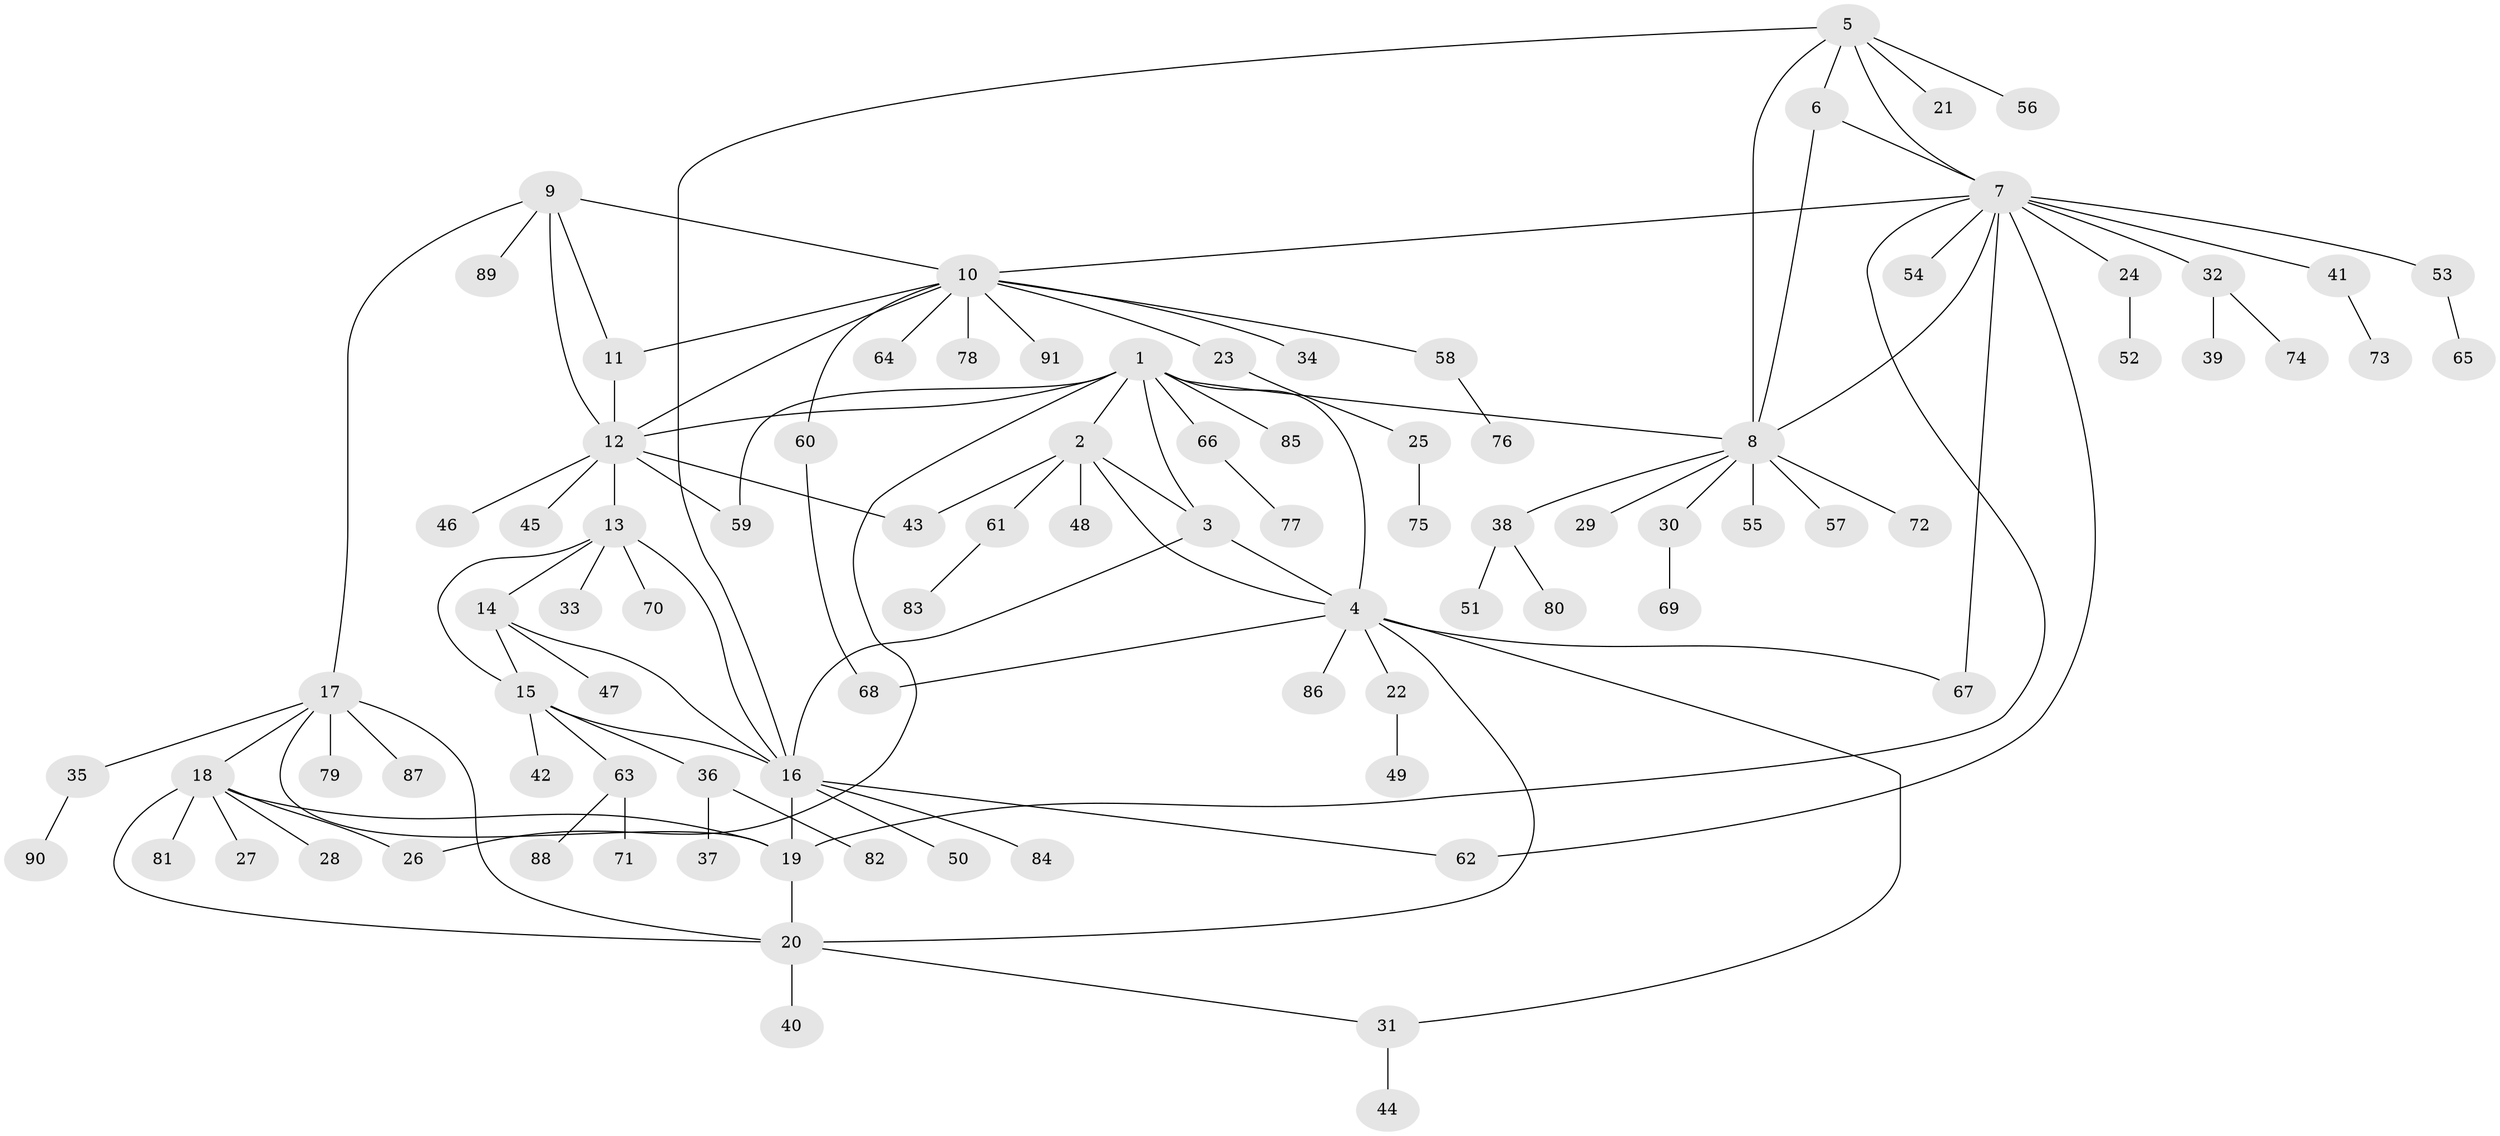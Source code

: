 // Generated by graph-tools (version 1.1) at 2025/50/03/09/25 03:50:34]
// undirected, 91 vertices, 118 edges
graph export_dot {
graph [start="1"]
  node [color=gray90,style=filled];
  1;
  2;
  3;
  4;
  5;
  6;
  7;
  8;
  9;
  10;
  11;
  12;
  13;
  14;
  15;
  16;
  17;
  18;
  19;
  20;
  21;
  22;
  23;
  24;
  25;
  26;
  27;
  28;
  29;
  30;
  31;
  32;
  33;
  34;
  35;
  36;
  37;
  38;
  39;
  40;
  41;
  42;
  43;
  44;
  45;
  46;
  47;
  48;
  49;
  50;
  51;
  52;
  53;
  54;
  55;
  56;
  57;
  58;
  59;
  60;
  61;
  62;
  63;
  64;
  65;
  66;
  67;
  68;
  69;
  70;
  71;
  72;
  73;
  74;
  75;
  76;
  77;
  78;
  79;
  80;
  81;
  82;
  83;
  84;
  85;
  86;
  87;
  88;
  89;
  90;
  91;
  1 -- 2;
  1 -- 3;
  1 -- 4;
  1 -- 8;
  1 -- 12;
  1 -- 26;
  1 -- 59;
  1 -- 66;
  1 -- 85;
  2 -- 3;
  2 -- 4;
  2 -- 43;
  2 -- 48;
  2 -- 61;
  3 -- 4;
  3 -- 16;
  4 -- 20;
  4 -- 22;
  4 -- 31;
  4 -- 67;
  4 -- 68;
  4 -- 86;
  5 -- 6;
  5 -- 7;
  5 -- 8;
  5 -- 16;
  5 -- 21;
  5 -- 56;
  6 -- 7;
  6 -- 8;
  7 -- 8;
  7 -- 10;
  7 -- 19;
  7 -- 24;
  7 -- 32;
  7 -- 41;
  7 -- 53;
  7 -- 54;
  7 -- 62;
  7 -- 67;
  8 -- 29;
  8 -- 30;
  8 -- 38;
  8 -- 55;
  8 -- 57;
  8 -- 72;
  9 -- 10;
  9 -- 11;
  9 -- 12;
  9 -- 17;
  9 -- 89;
  10 -- 11;
  10 -- 12;
  10 -- 23;
  10 -- 34;
  10 -- 58;
  10 -- 60;
  10 -- 64;
  10 -- 78;
  10 -- 91;
  11 -- 12;
  12 -- 13;
  12 -- 43;
  12 -- 45;
  12 -- 46;
  12 -- 59;
  13 -- 14;
  13 -- 15;
  13 -- 16;
  13 -- 33;
  13 -- 70;
  14 -- 15;
  14 -- 16;
  14 -- 47;
  15 -- 16;
  15 -- 36;
  15 -- 42;
  15 -- 63;
  16 -- 19;
  16 -- 50;
  16 -- 62;
  16 -- 84;
  17 -- 18;
  17 -- 19;
  17 -- 20;
  17 -- 35;
  17 -- 79;
  17 -- 87;
  18 -- 19;
  18 -- 20;
  18 -- 26;
  18 -- 27;
  18 -- 28;
  18 -- 81;
  19 -- 20;
  20 -- 31;
  20 -- 40;
  22 -- 49;
  23 -- 25;
  24 -- 52;
  25 -- 75;
  30 -- 69;
  31 -- 44;
  32 -- 39;
  32 -- 74;
  35 -- 90;
  36 -- 37;
  36 -- 82;
  38 -- 51;
  38 -- 80;
  41 -- 73;
  53 -- 65;
  58 -- 76;
  60 -- 68;
  61 -- 83;
  63 -- 71;
  63 -- 88;
  66 -- 77;
}
